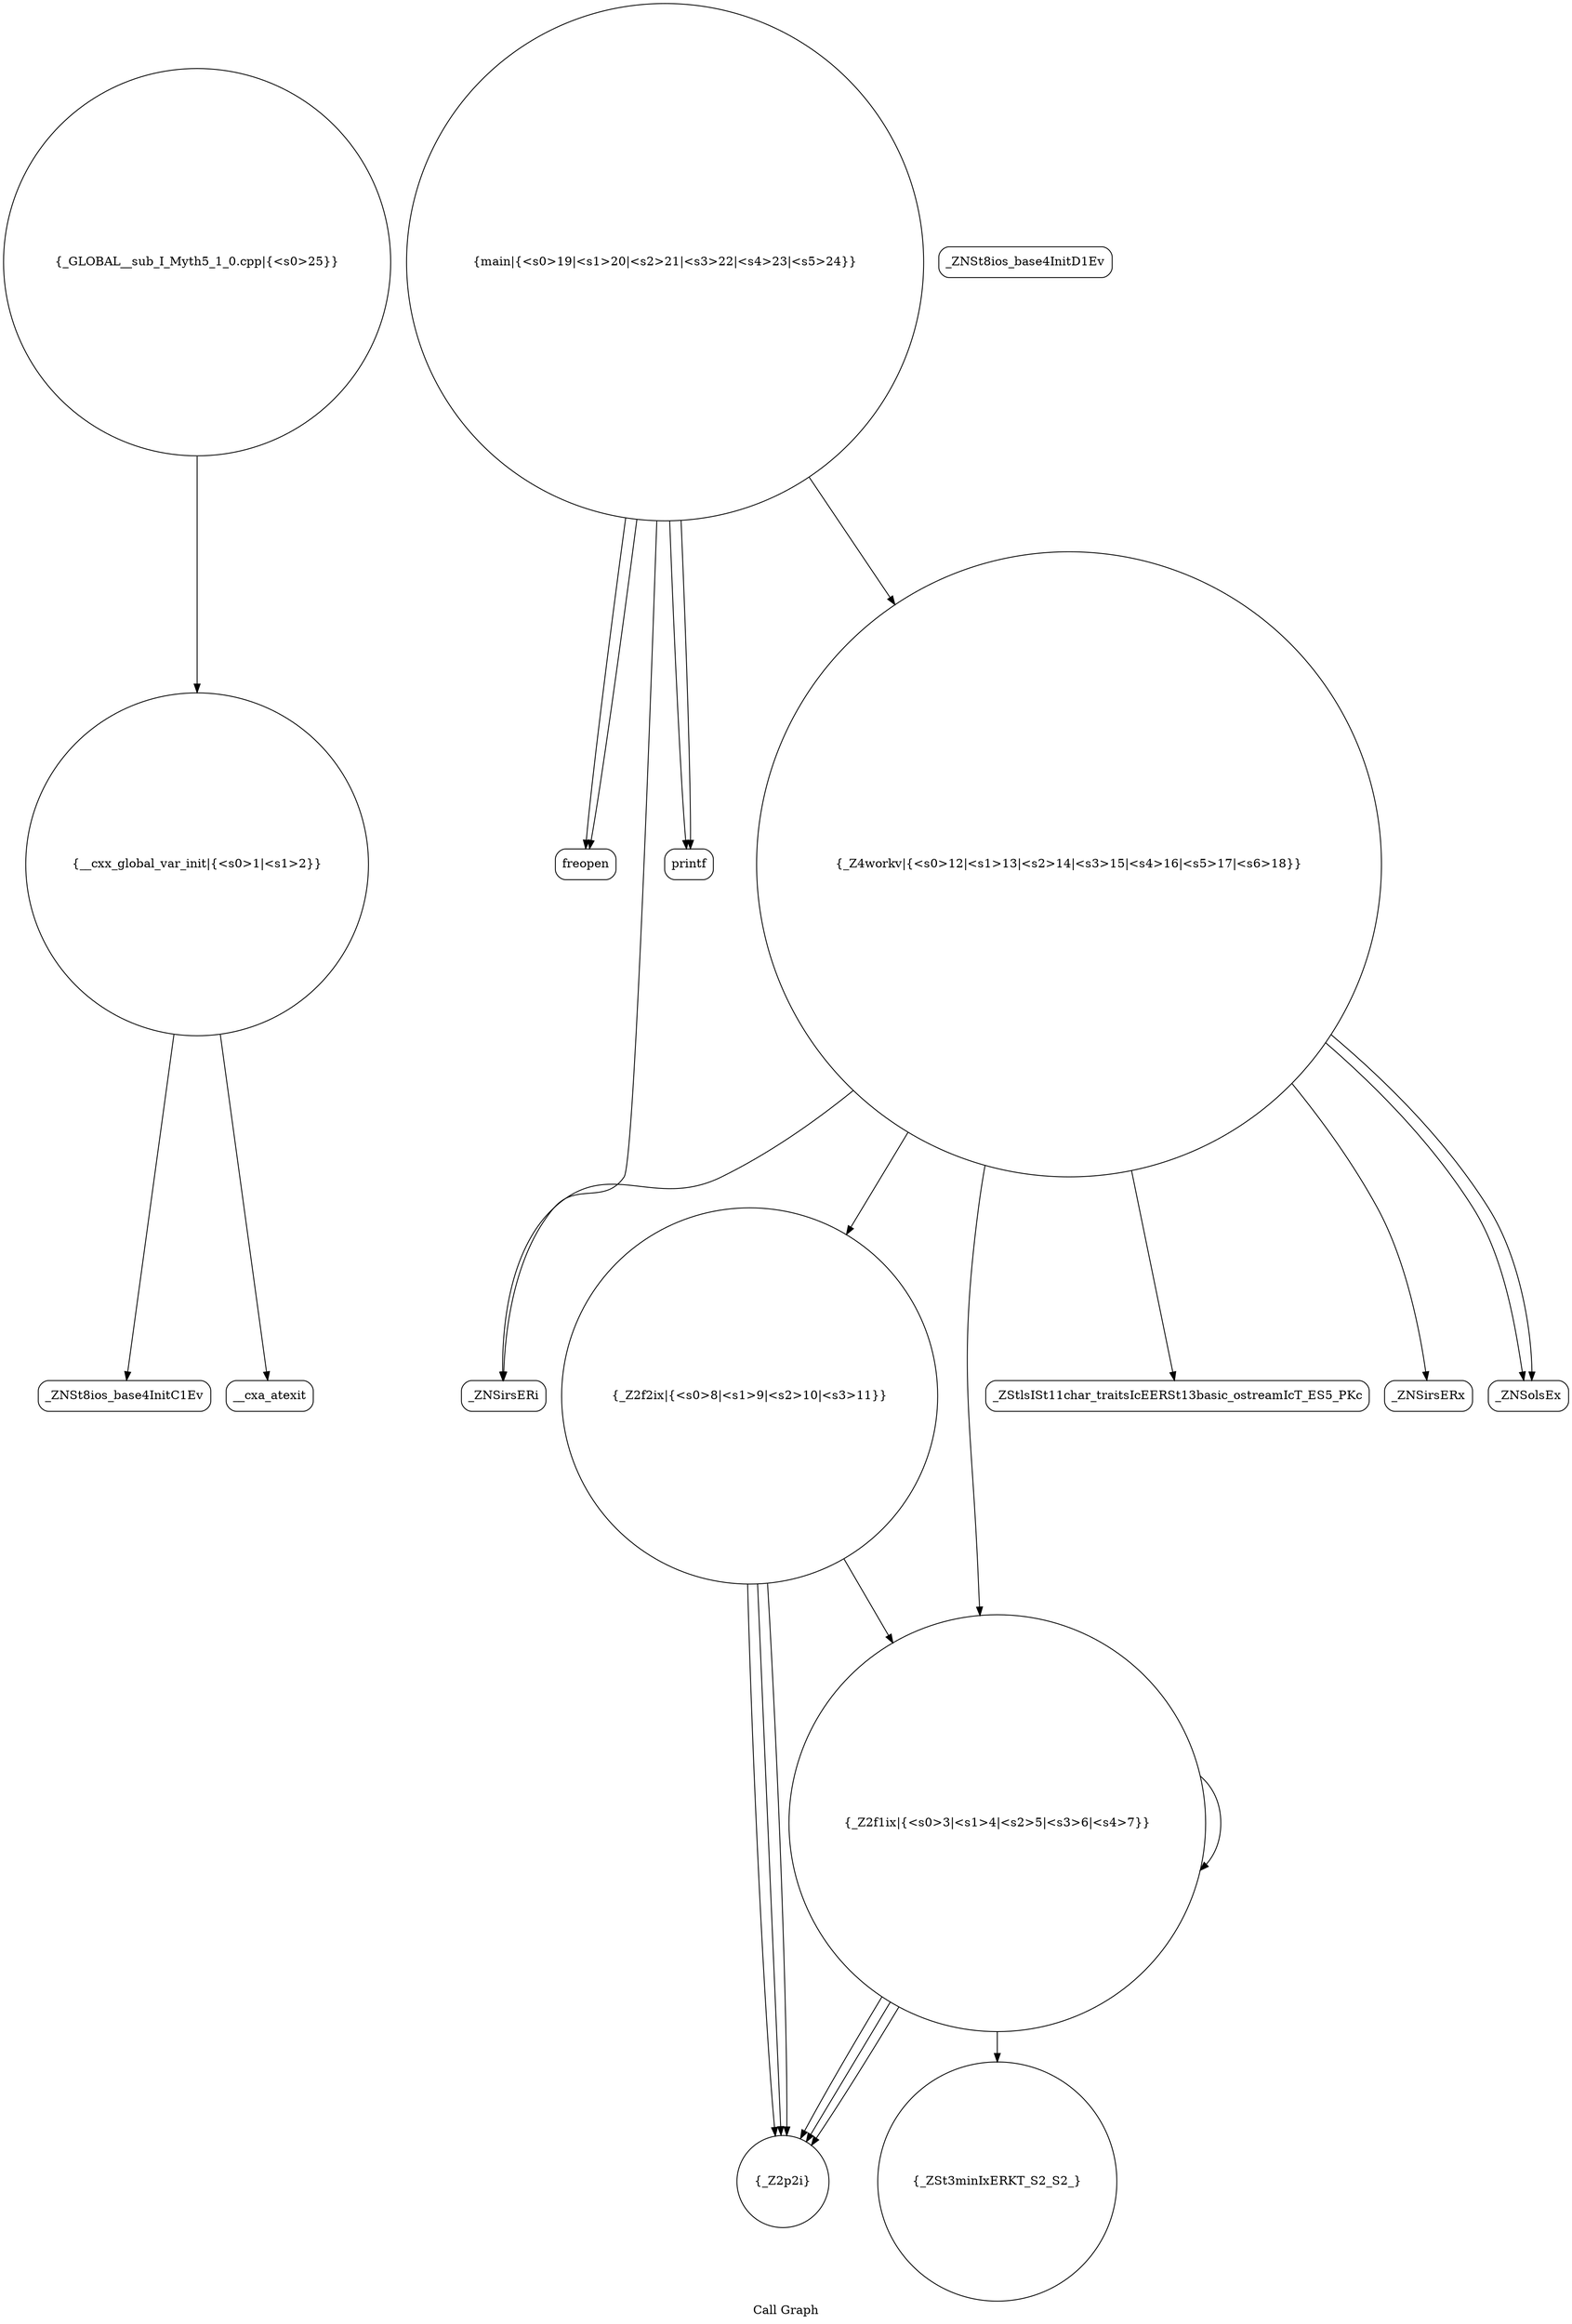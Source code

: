 digraph "Call Graph" {
	label="Call Graph";

	Node0x557c674a5500 [shape=record,shape=circle,label="{__cxx_global_var_init|{<s0>1|<s1>2}}"];
	Node0x557c674a5500:s0 -> Node0x557c674a5990[color=black];
	Node0x557c674a5500:s1 -> Node0x557c674a5a90[color=black];
	Node0x557c674a5c90 [shape=record,shape=circle,label="{_Z2f2ix|{<s0>8|<s1>9|<s2>10|<s3>11}}"];
	Node0x557c674a5c90:s0 -> Node0x557c674a5b10[color=black];
	Node0x557c674a5c90:s1 -> Node0x557c674a5b10[color=black];
	Node0x557c674a5c90:s2 -> Node0x557c674a5b10[color=black];
	Node0x557c674a5c90:s3 -> Node0x557c674a5b90[color=black];
	Node0x557c674a6010 [shape=record,shape=Mrecord,label="{freopen}"];
	Node0x557c674a5a10 [shape=record,shape=Mrecord,label="{_ZNSt8ios_base4InitD1Ev}"];
	Node0x557c674a5d90 [shape=record,shape=Mrecord,label="{_ZNSirsERi}"];
	Node0x557c674a6110 [shape=record,shape=circle,label="{_GLOBAL__sub_I_Myth5_1_0.cpp|{<s0>25}}"];
	Node0x557c674a6110:s0 -> Node0x557c674a5500[color=black];
	Node0x557c674a5b10 [shape=record,shape=circle,label="{_Z2p2i}"];
	Node0x557c674a5e90 [shape=record,shape=Mrecord,label="{_ZStlsISt11char_traitsIcEERSt13basic_ostreamIcT_ES5_PKc}"];
	Node0x557c674a5c10 [shape=record,shape=circle,label="{_ZSt3minIxERKT_S2_S2_}"];
	Node0x557c674a5f90 [shape=record,shape=circle,label="{main|{<s0>19|<s1>20|<s2>21|<s3>22|<s4>23|<s5>24}}"];
	Node0x557c674a5f90:s0 -> Node0x557c674a6010[color=black];
	Node0x557c674a5f90:s1 -> Node0x557c674a6010[color=black];
	Node0x557c674a5f90:s2 -> Node0x557c674a5d90[color=black];
	Node0x557c674a5f90:s3 -> Node0x557c674a6090[color=black];
	Node0x557c674a5f90:s4 -> Node0x557c674a5d10[color=black];
	Node0x557c674a5f90:s5 -> Node0x557c674a6090[color=black];
	Node0x557c674a5990 [shape=record,shape=Mrecord,label="{_ZNSt8ios_base4InitC1Ev}"];
	Node0x557c674a5d10 [shape=record,shape=circle,label="{_Z4workv|{<s0>12|<s1>13|<s2>14|<s3>15|<s4>16|<s5>17|<s6>18}}"];
	Node0x557c674a5d10:s0 -> Node0x557c674a5d90[color=black];
	Node0x557c674a5d10:s1 -> Node0x557c674a5e10[color=black];
	Node0x557c674a5d10:s2 -> Node0x557c674a5b90[color=black];
	Node0x557c674a5d10:s3 -> Node0x557c674a5f10[color=black];
	Node0x557c674a5d10:s4 -> Node0x557c674a5e90[color=black];
	Node0x557c674a5d10:s5 -> Node0x557c674a5c90[color=black];
	Node0x557c674a5d10:s6 -> Node0x557c674a5f10[color=black];
	Node0x557c674a6090 [shape=record,shape=Mrecord,label="{printf}"];
	Node0x557c674a5a90 [shape=record,shape=Mrecord,label="{__cxa_atexit}"];
	Node0x557c674a5e10 [shape=record,shape=Mrecord,label="{_ZNSirsERx}"];
	Node0x557c674a5b90 [shape=record,shape=circle,label="{_Z2f1ix|{<s0>3|<s1>4|<s2>5|<s3>6|<s4>7}}"];
	Node0x557c674a5b90:s0 -> Node0x557c674a5b10[color=black];
	Node0x557c674a5b90:s1 -> Node0x557c674a5b10[color=black];
	Node0x557c674a5b90:s2 -> Node0x557c674a5b90[color=black];
	Node0x557c674a5b90:s3 -> Node0x557c674a5b10[color=black];
	Node0x557c674a5b90:s4 -> Node0x557c674a5c10[color=black];
	Node0x557c674a5f10 [shape=record,shape=Mrecord,label="{_ZNSolsEx}"];
}
